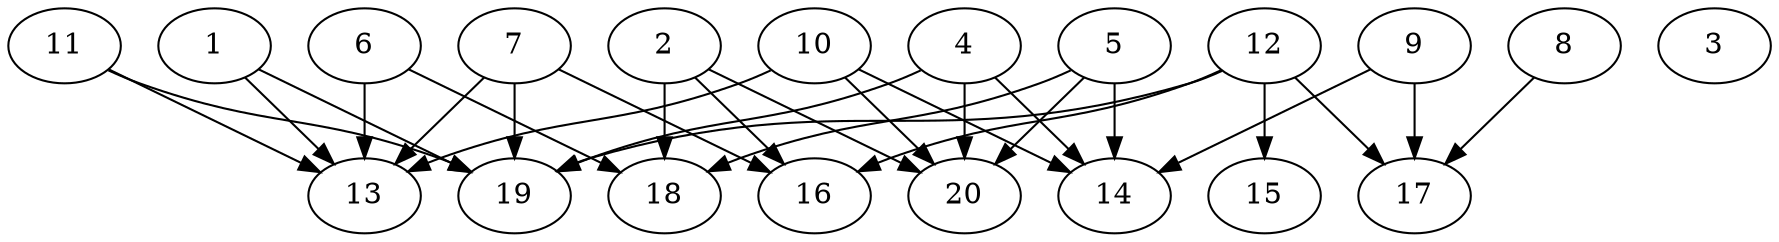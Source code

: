 // DAG automatically generated by daggen at Sat Jul 27 15:39:05 2019
// ./daggen --dot -n 20 --ccr 0.3 --fat 0.8 --regular 0.5 --density 0.4 --mindata 5242880 --maxdata 52428800 
digraph G {
  1 [size="143001600", alpha="0.00", expect_size="42900480"] 
  1 -> 13 [size ="42900480"]
  1 -> 19 [size ="42900480"]
  2 [size="166297600", alpha="0.17", expect_size="49889280"] 
  2 -> 16 [size ="49889280"]
  2 -> 18 [size ="49889280"]
  2 -> 20 [size ="49889280"]
  3 [size="152572587", alpha="0.06", expect_size="45771776"] 
  4 [size="100194987", alpha="0.07", expect_size="30058496"] 
  4 -> 14 [size ="30058496"]
  4 -> 19 [size ="30058496"]
  4 -> 20 [size ="30058496"]
  5 [size="54265173", alpha="0.19", expect_size="16279552"] 
  5 -> 14 [size ="16279552"]
  5 -> 18 [size ="16279552"]
  5 -> 20 [size ="16279552"]
  6 [size="109851307", alpha="0.18", expect_size="32955392"] 
  6 -> 13 [size ="32955392"]
  6 -> 18 [size ="32955392"]
  7 [size="40765440", alpha="0.11", expect_size="12229632"] 
  7 -> 13 [size ="12229632"]
  7 -> 16 [size ="12229632"]
  7 -> 19 [size ="12229632"]
  8 [size="98324480", alpha="0.01", expect_size="29497344"] 
  8 -> 17 [size ="29497344"]
  9 [size="112633173", alpha="0.11", expect_size="33789952"] 
  9 -> 14 [size ="33789952"]
  9 -> 17 [size ="33789952"]
  10 [size="95723520", alpha="0.07", expect_size="28717056"] 
  10 -> 13 [size ="28717056"]
  10 -> 14 [size ="28717056"]
  10 -> 20 [size ="28717056"]
  11 [size="72116907", alpha="0.11", expect_size="21635072"] 
  11 -> 13 [size ="21635072"]
  11 -> 19 [size ="21635072"]
  12 [size="75857920", alpha="0.03", expect_size="22757376"] 
  12 -> 15 [size ="22757376"]
  12 -> 16 [size ="22757376"]
  12 -> 17 [size ="22757376"]
  12 -> 19 [size ="22757376"]
  13 [size="51302400", alpha="0.03", expect_size="15390720"] 
  14 [size="98106027", alpha="0.18", expect_size="29431808"] 
  15 [size="153774080", alpha="0.08", expect_size="46132224"] 
  16 [size="145657173", alpha="0.16", expect_size="43697152"] 
  17 [size="128122880", alpha="0.12", expect_size="38436864"] 
  18 [size="60910933", alpha="0.03", expect_size="18273280"] 
  19 [size="67160747", alpha="0.13", expect_size="20148224"] 
  20 [size="154852693", alpha="0.09", expect_size="46455808"] 
}
